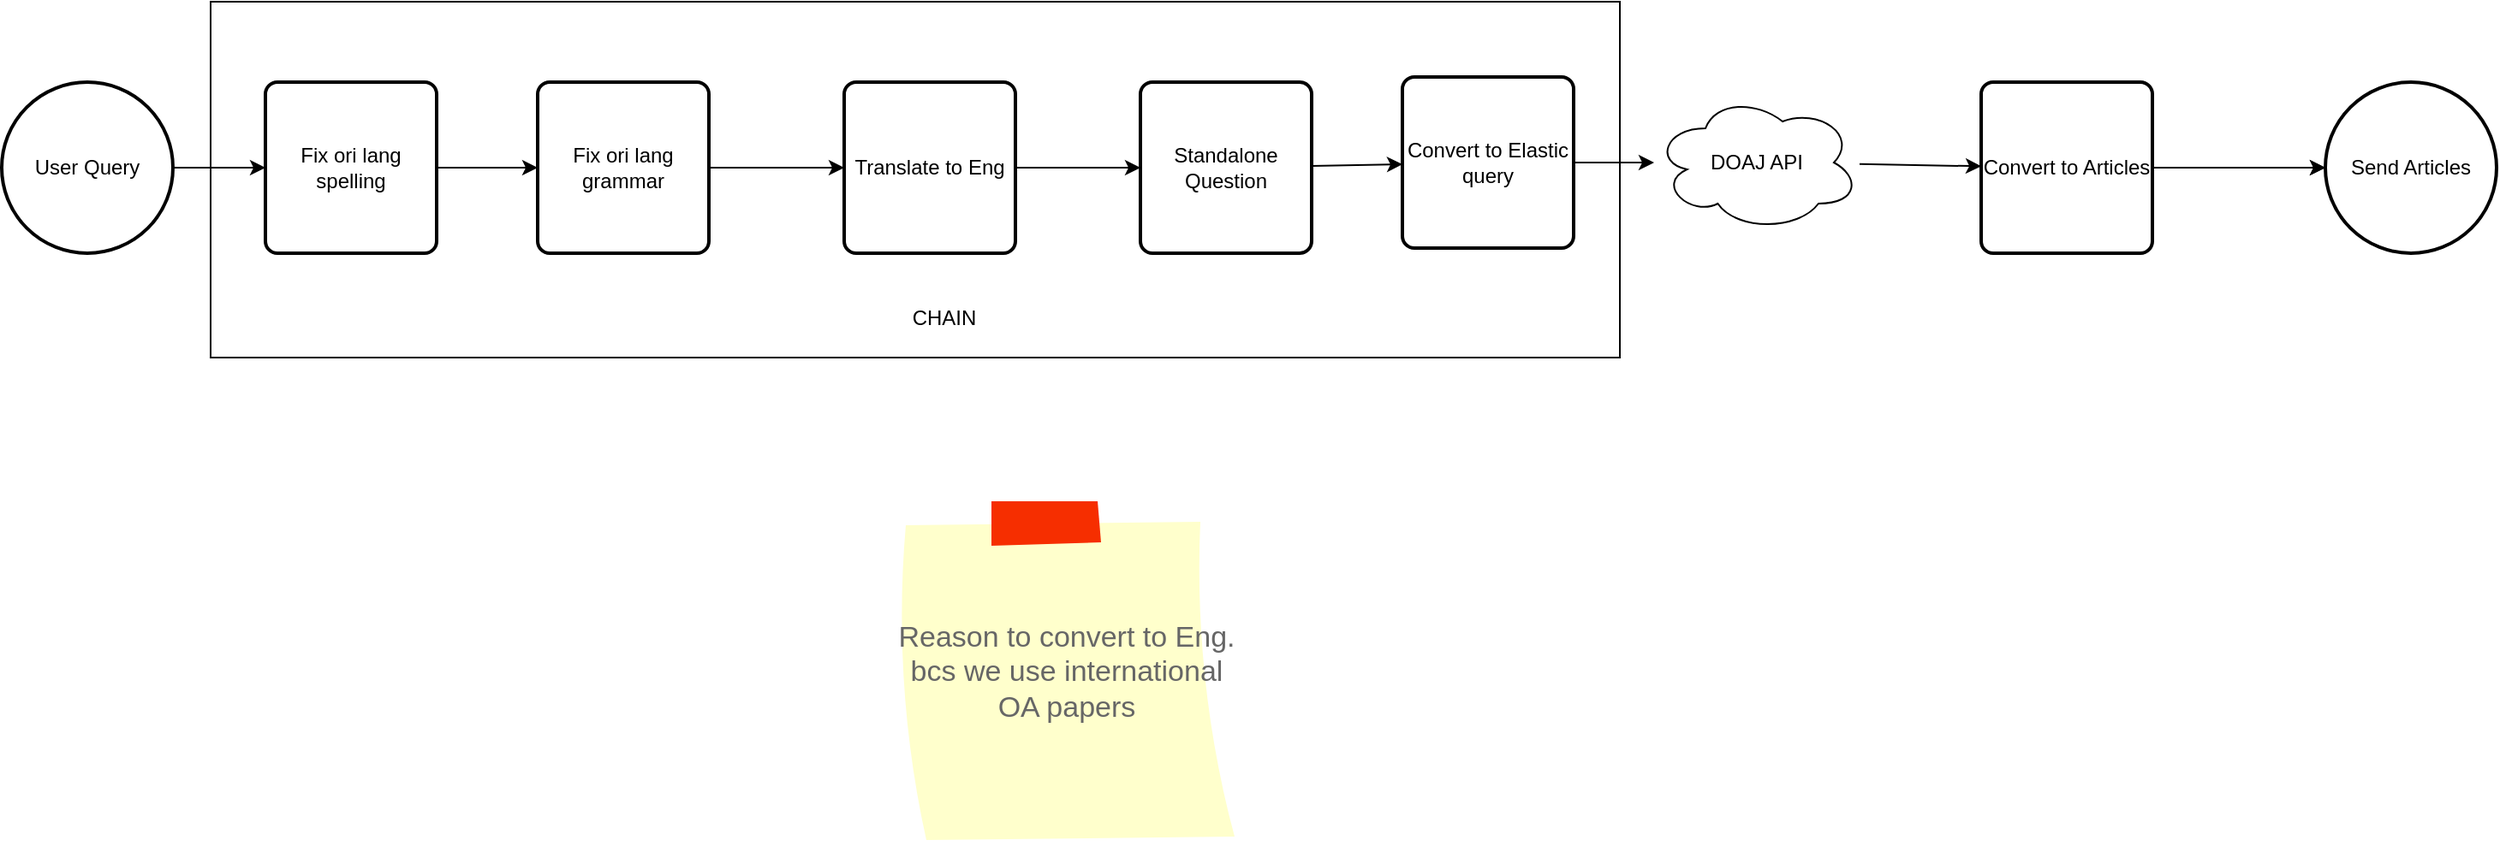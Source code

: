 <mxfile>
    <diagram id="HsdODpi_m86_y1eoxJPe" name="POC">
        <mxGraphModel dx="2163" dy="463" grid="0" gridSize="10" guides="1" tooltips="1" connect="1" arrows="1" fold="1" page="1" pageScale="1" pageWidth="1100" pageHeight="850" math="0" shadow="0">
            <root>
                <mxCell id="0"/>
                <mxCell id="1" parent="0"/>
                <mxCell id="3" style="edgeStyle=none;html=1;" parent="1" source="WsJvqdU1jmoy5d_7Tvaz-1" target="2" edge="1">
                    <mxGeometry relative="1" as="geometry"/>
                </mxCell>
                <mxCell id="OiTcC4U-dzjRlNurKq5e-4" value="" style="edgeStyle=none;html=1;" parent="1" source="WsJvqdU1jmoy5d_7Tvaz-1" target="2" edge="1">
                    <mxGeometry relative="1" as="geometry"/>
                </mxCell>
                <mxCell id="WsJvqdU1jmoy5d_7Tvaz-1" value="Convert to Articles" style="rounded=1;whiteSpace=wrap;html=1;absoluteArcSize=1;arcSize=14;strokeWidth=2;" parent="1" vertex="1">
                    <mxGeometry x="664" y="287" width="100" height="100" as="geometry"/>
                </mxCell>
                <mxCell id="WsJvqdU1jmoy5d_7Tvaz-4" style="edgeStyle=none;html=1;" parent="1" source="WsJvqdU1jmoy5d_7Tvaz-2" target="WsJvqdU1jmoy5d_7Tvaz-1" edge="1">
                    <mxGeometry relative="1" as="geometry"/>
                </mxCell>
                <mxCell id="WsJvqdU1jmoy5d_7Tvaz-2" value="DOAJ API" style="ellipse;shape=cloud;whiteSpace=wrap;html=1;" parent="1" vertex="1">
                    <mxGeometry x="473" y="294" width="120" height="80" as="geometry"/>
                </mxCell>
                <mxCell id="WsJvqdU1jmoy5d_7Tvaz-8" style="edgeStyle=none;html=1;" parent="1" source="WsJvqdU1jmoy5d_7Tvaz-6" target="WsJvqdU1jmoy5d_7Tvaz-2" edge="1">
                    <mxGeometry relative="1" as="geometry"/>
                </mxCell>
                <mxCell id="WsJvqdU1jmoy5d_7Tvaz-6" value="Convert to Elastic query" style="rounded=1;whiteSpace=wrap;html=1;absoluteArcSize=1;arcSize=14;strokeWidth=2;" parent="1" vertex="1">
                    <mxGeometry x="326" y="284" width="100" height="100" as="geometry"/>
                </mxCell>
                <mxCell id="WsJvqdU1jmoy5d_7Tvaz-11" style="edgeStyle=none;html=1;" parent="1" source="WsJvqdU1jmoy5d_7Tvaz-10" target="WsJvqdU1jmoy5d_7Tvaz-6" edge="1">
                    <mxGeometry relative="1" as="geometry"/>
                </mxCell>
                <mxCell id="WsJvqdU1jmoy5d_7Tvaz-10" value="Standalone Question" style="rounded=1;whiteSpace=wrap;html=1;absoluteArcSize=1;arcSize=14;strokeWidth=2;" parent="1" vertex="1">
                    <mxGeometry x="173" y="287" width="100" height="100" as="geometry"/>
                </mxCell>
                <mxCell id="WsJvqdU1jmoy5d_7Tvaz-15" style="edgeStyle=none;html=1;" parent="1" source="WsJvqdU1jmoy5d_7Tvaz-13" target="OiTcC4U-dzjRlNurKq5e-10" edge="1">
                    <mxGeometry relative="1" as="geometry"/>
                </mxCell>
                <mxCell id="WsJvqdU1jmoy5d_7Tvaz-13" value="Fix ori lang grammar" style="rounded=1;whiteSpace=wrap;html=1;absoluteArcSize=1;arcSize=14;strokeWidth=2;" parent="1" vertex="1">
                    <mxGeometry x="-179" y="287" width="100" height="100" as="geometry"/>
                </mxCell>
                <mxCell id="WsJvqdU1jmoy5d_7Tvaz-16" style="edgeStyle=none;html=1;" parent="1" source="WsJvqdU1jmoy5d_7Tvaz-14" target="WsJvqdU1jmoy5d_7Tvaz-13" edge="1">
                    <mxGeometry relative="1" as="geometry"/>
                </mxCell>
                <mxCell id="WsJvqdU1jmoy5d_7Tvaz-14" value="Fix ori lang spelling" style="rounded=1;whiteSpace=wrap;html=1;absoluteArcSize=1;arcSize=14;strokeWidth=2;" parent="1" vertex="1">
                    <mxGeometry x="-338" y="287" width="100" height="100" as="geometry"/>
                </mxCell>
                <mxCell id="WsJvqdU1jmoy5d_7Tvaz-20" style="edgeStyle=none;html=1;" parent="1" source="WsJvqdU1jmoy5d_7Tvaz-19" target="WsJvqdU1jmoy5d_7Tvaz-14" edge="1">
                    <mxGeometry relative="1" as="geometry"/>
                </mxCell>
                <mxCell id="WsJvqdU1jmoy5d_7Tvaz-19" value="User Query" style="strokeWidth=2;html=1;shape=mxgraph.flowchart.start_2;whiteSpace=wrap;" parent="1" vertex="1">
                    <mxGeometry x="-492" y="287" width="100" height="100" as="geometry"/>
                </mxCell>
                <mxCell id="2" value="Send Articles" style="strokeWidth=2;html=1;shape=mxgraph.flowchart.start_2;whiteSpace=wrap;" parent="1" vertex="1">
                    <mxGeometry x="865" y="287" width="100" height="100" as="geometry"/>
                </mxCell>
                <mxCell id="OiTcC4U-dzjRlNurKq5e-9" value="Reason to convert to Eng. bcs we use international OA papers" style="strokeWidth=1;shadow=0;dashed=0;align=center;html=1;shape=mxgraph.mockup.text.stickyNote2;fontColor=#666666;mainText=;fontSize=17;whiteSpace=wrap;fillColor=#ffffcc;strokeColor=#F62E00;" parent="1" vertex="1">
                    <mxGeometry x="30" y="532" width="200" height="200" as="geometry"/>
                </mxCell>
                <mxCell id="OiTcC4U-dzjRlNurKq5e-11" style="edgeStyle=none;html=1;" parent="1" source="OiTcC4U-dzjRlNurKq5e-10" target="WsJvqdU1jmoy5d_7Tvaz-10" edge="1">
                    <mxGeometry relative="1" as="geometry"/>
                </mxCell>
                <mxCell id="OiTcC4U-dzjRlNurKq5e-10" value="Translate to Eng" style="rounded=1;whiteSpace=wrap;html=1;absoluteArcSize=1;arcSize=14;strokeWidth=2;" parent="1" vertex="1">
                    <mxGeometry y="287" width="100" height="100" as="geometry"/>
                </mxCell>
                <mxCell id="7" value="" style="rounded=0;whiteSpace=wrap;html=1;fillColor=none;" vertex="1" parent="1">
                    <mxGeometry x="-370" y="240" width="823" height="208" as="geometry"/>
                </mxCell>
                <mxCell id="8" value="CHAIN" style="text;html=1;align=center;verticalAlign=middle;resizable=0;points=[];autosize=1;strokeColor=none;fillColor=none;" vertex="1" parent="1">
                    <mxGeometry x="30" y="412" width="55" height="26" as="geometry"/>
                </mxCell>
            </root>
        </mxGraphModel>
    </diagram>
    <diagram name="MVP" id="rDtg3r7uG8Bev9TktLKi">
        <mxGraphModel dx="1812" dy="463" grid="0" gridSize="10" guides="1" tooltips="1" connect="1" arrows="1" fold="1" page="1" pageScale="1" pageWidth="1100" pageHeight="850" math="0" shadow="0">
            <root>
                <mxCell id="mhlrS8yYZHsfO8K5dHEJ-0"/>
                <mxCell id="mhlrS8yYZHsfO8K5dHEJ-1" parent="mhlrS8yYZHsfO8K5dHEJ-0"/>
                <mxCell id="mhlrS8yYZHsfO8K5dHEJ-2" style="edgeStyle=none;html=1;" edge="1" parent="mhlrS8yYZHsfO8K5dHEJ-1" source="mhlrS8yYZHsfO8K5dHEJ-4" target="mhlrS8yYZHsfO8K5dHEJ-22">
                    <mxGeometry relative="1" as="geometry"/>
                </mxCell>
                <mxCell id="mhlrS8yYZHsfO8K5dHEJ-3" value="" style="edgeStyle=none;html=1;" edge="1" parent="mhlrS8yYZHsfO8K5dHEJ-1" source="mhlrS8yYZHsfO8K5dHEJ-4" target="mhlrS8yYZHsfO8K5dHEJ-22">
                    <mxGeometry relative="1" as="geometry"/>
                </mxCell>
                <mxCell id="mhlrS8yYZHsfO8K5dHEJ-4" value="Convert to Articles" style="rounded=1;whiteSpace=wrap;html=1;absoluteArcSize=1;arcSize=14;strokeWidth=2;" vertex="1" parent="mhlrS8yYZHsfO8K5dHEJ-1">
                    <mxGeometry x="664" y="287" width="100" height="100" as="geometry"/>
                </mxCell>
                <mxCell id="mhlrS8yYZHsfO8K5dHEJ-5" style="edgeStyle=none;html=1;" edge="1" parent="mhlrS8yYZHsfO8K5dHEJ-1" source="mhlrS8yYZHsfO8K5dHEJ-6" target="mhlrS8yYZHsfO8K5dHEJ-4">
                    <mxGeometry relative="1" as="geometry"/>
                </mxCell>
                <mxCell id="mhlrS8yYZHsfO8K5dHEJ-6" value="DOAJ API" style="ellipse;shape=cloud;whiteSpace=wrap;html=1;" vertex="1" parent="mhlrS8yYZHsfO8K5dHEJ-1">
                    <mxGeometry x="473" y="210.5" width="120" height="80" as="geometry"/>
                </mxCell>
                <mxCell id="mhlrS8yYZHsfO8K5dHEJ-7" style="edgeStyle=none;html=1;" edge="1" parent="mhlrS8yYZHsfO8K5dHEJ-1" source="mhlrS8yYZHsfO8K5dHEJ-8" target="mhlrS8yYZHsfO8K5dHEJ-4">
                    <mxGeometry relative="1" as="geometry"/>
                </mxCell>
                <mxCell id="mhlrS8yYZHsfO8K5dHEJ-8" value="Semantic Scholar &lt;br&gt;API" style="ellipse;shape=cloud;whiteSpace=wrap;html=1;" vertex="1" parent="mhlrS8yYZHsfO8K5dHEJ-1">
                    <mxGeometry x="473" y="383.5" width="120" height="80" as="geometry"/>
                </mxCell>
                <mxCell id="mhlrS8yYZHsfO8K5dHEJ-9" style="edgeStyle=none;html=1;" edge="1" parent="mhlrS8yYZHsfO8K5dHEJ-1" source="mhlrS8yYZHsfO8K5dHEJ-10" target="mhlrS8yYZHsfO8K5dHEJ-6">
                    <mxGeometry relative="1" as="geometry"/>
                </mxCell>
                <mxCell id="mhlrS8yYZHsfO8K5dHEJ-10" value="Convert to Elastic query" style="rounded=1;whiteSpace=wrap;html=1;absoluteArcSize=1;arcSize=14;strokeWidth=2;" vertex="1" parent="mhlrS8yYZHsfO8K5dHEJ-1">
                    <mxGeometry x="326" y="200.5" width="100" height="100" as="geometry"/>
                </mxCell>
                <mxCell id="mhlrS8yYZHsfO8K5dHEJ-11" style="edgeStyle=none;html=1;" edge="1" parent="mhlrS8yYZHsfO8K5dHEJ-1" source="mhlrS8yYZHsfO8K5dHEJ-12" target="mhlrS8yYZHsfO8K5dHEJ-8">
                    <mxGeometry relative="1" as="geometry"/>
                </mxCell>
                <mxCell id="mhlrS8yYZHsfO8K5dHEJ-12" value="Convert to Semantic Scholar query" style="rounded=1;whiteSpace=wrap;html=1;absoluteArcSize=1;arcSize=14;strokeWidth=2;" vertex="1" parent="mhlrS8yYZHsfO8K5dHEJ-1">
                    <mxGeometry x="328" y="375" width="100" height="101" as="geometry"/>
                </mxCell>
                <mxCell id="mhlrS8yYZHsfO8K5dHEJ-13" style="edgeStyle=none;html=1;" edge="1" parent="mhlrS8yYZHsfO8K5dHEJ-1" source="mhlrS8yYZHsfO8K5dHEJ-15" target="mhlrS8yYZHsfO8K5dHEJ-10">
                    <mxGeometry relative="1" as="geometry"/>
                </mxCell>
                <mxCell id="mhlrS8yYZHsfO8K5dHEJ-14" style="edgeStyle=none;html=1;" edge="1" parent="mhlrS8yYZHsfO8K5dHEJ-1" source="mhlrS8yYZHsfO8K5dHEJ-15" target="mhlrS8yYZHsfO8K5dHEJ-12">
                    <mxGeometry relative="1" as="geometry"/>
                </mxCell>
                <mxCell id="mhlrS8yYZHsfO8K5dHEJ-15" value="Standalone Question" style="rounded=1;whiteSpace=wrap;html=1;absoluteArcSize=1;arcSize=14;strokeWidth=2;" vertex="1" parent="mhlrS8yYZHsfO8K5dHEJ-1">
                    <mxGeometry x="173" y="287" width="100" height="100" as="geometry"/>
                </mxCell>
                <mxCell id="mhlrS8yYZHsfO8K5dHEJ-16" style="edgeStyle=none;html=1;" edge="1" parent="mhlrS8yYZHsfO8K5dHEJ-1" source="mhlrS8yYZHsfO8K5dHEJ-17" target="mhlrS8yYZHsfO8K5dHEJ-25">
                    <mxGeometry relative="1" as="geometry"/>
                </mxCell>
                <mxCell id="mhlrS8yYZHsfO8K5dHEJ-17" value="Fix ori lang grammar" style="rounded=1;whiteSpace=wrap;html=1;absoluteArcSize=1;arcSize=14;strokeWidth=2;" vertex="1" parent="mhlrS8yYZHsfO8K5dHEJ-1">
                    <mxGeometry x="-179" y="287" width="100" height="100" as="geometry"/>
                </mxCell>
                <mxCell id="mhlrS8yYZHsfO8K5dHEJ-18" style="edgeStyle=none;html=1;" edge="1" parent="mhlrS8yYZHsfO8K5dHEJ-1" source="mhlrS8yYZHsfO8K5dHEJ-19" target="mhlrS8yYZHsfO8K5dHEJ-17">
                    <mxGeometry relative="1" as="geometry"/>
                </mxCell>
                <mxCell id="mhlrS8yYZHsfO8K5dHEJ-19" value="Fix ori lang spelling" style="rounded=1;whiteSpace=wrap;html=1;absoluteArcSize=1;arcSize=14;strokeWidth=2;" vertex="1" parent="mhlrS8yYZHsfO8K5dHEJ-1">
                    <mxGeometry x="-338" y="287" width="100" height="100" as="geometry"/>
                </mxCell>
                <mxCell id="mhlrS8yYZHsfO8K5dHEJ-20" style="edgeStyle=none;html=1;" edge="1" parent="mhlrS8yYZHsfO8K5dHEJ-1" source="mhlrS8yYZHsfO8K5dHEJ-21" target="mhlrS8yYZHsfO8K5dHEJ-19">
                    <mxGeometry relative="1" as="geometry"/>
                </mxCell>
                <mxCell id="mhlrS8yYZHsfO8K5dHEJ-21" value="User Query" style="strokeWidth=2;html=1;shape=mxgraph.flowchart.start_2;whiteSpace=wrap;" vertex="1" parent="mhlrS8yYZHsfO8K5dHEJ-1">
                    <mxGeometry x="-492" y="287" width="100" height="100" as="geometry"/>
                </mxCell>
                <mxCell id="mhlrS8yYZHsfO8K5dHEJ-22" value="Send Articles" style="strokeWidth=2;html=1;shape=mxgraph.flowchart.start_2;whiteSpace=wrap;" vertex="1" parent="mhlrS8yYZHsfO8K5dHEJ-1">
                    <mxGeometry x="865" y="287" width="100" height="100" as="geometry"/>
                </mxCell>
                <mxCell id="mhlrS8yYZHsfO8K5dHEJ-23" value="Reason to convert to Eng. bcs we use international OA papers" style="strokeWidth=1;shadow=0;dashed=0;align=center;html=1;shape=mxgraph.mockup.text.stickyNote2;fontColor=#666666;mainText=;fontSize=17;whiteSpace=wrap;fillColor=#ffffcc;strokeColor=#F62E00;" vertex="1" parent="mhlrS8yYZHsfO8K5dHEJ-1">
                    <mxGeometry x="468" y="488" width="200" height="200" as="geometry"/>
                </mxCell>
                <mxCell id="mhlrS8yYZHsfO8K5dHEJ-24" style="edgeStyle=none;html=1;" edge="1" parent="mhlrS8yYZHsfO8K5dHEJ-1" source="mhlrS8yYZHsfO8K5dHEJ-25" target="mhlrS8yYZHsfO8K5dHEJ-15">
                    <mxGeometry relative="1" as="geometry"/>
                </mxCell>
                <mxCell id="mhlrS8yYZHsfO8K5dHEJ-25" value="Translate to Eng" style="rounded=1;whiteSpace=wrap;html=1;absoluteArcSize=1;arcSize=14;strokeWidth=2;" vertex="1" parent="mhlrS8yYZHsfO8K5dHEJ-1">
                    <mxGeometry y="287" width="100" height="100" as="geometry"/>
                </mxCell>
            </root>
        </mxGraphModel>
    </diagram>
</mxfile>